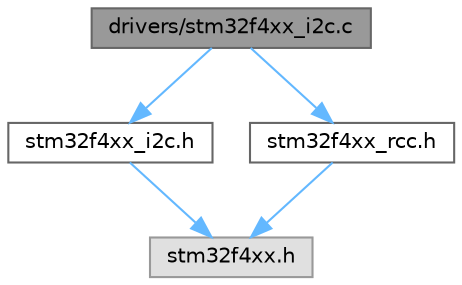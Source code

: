 digraph "drivers/stm32f4xx_i2c.c"
{
 // LATEX_PDF_SIZE
  bgcolor="transparent";
  edge [fontname=Helvetica,fontsize=10,labelfontname=Helvetica,labelfontsize=10];
  node [fontname=Helvetica,fontsize=10,shape=box,height=0.2,width=0.4];
  Node1 [id="Node000001",label="drivers/stm32f4xx_i2c.c",height=0.2,width=0.4,color="gray40", fillcolor="grey60", style="filled", fontcolor="black",tooltip="This file provides firmware functions to manage the following functionalities of the Inter-integrated..."];
  Node1 -> Node2 [id="edge5_Node000001_Node000002",color="steelblue1",style="solid",tooltip=" "];
  Node2 [id="Node000002",label="stm32f4xx_i2c.h",height=0.2,width=0.4,color="grey40", fillcolor="white", style="filled",URL="$stm32f4xx__i2c_8h.html",tooltip="This file contains all the functions prototypes for the I2C firmware library."];
  Node2 -> Node3 [id="edge6_Node000002_Node000003",color="steelblue1",style="solid",tooltip=" "];
  Node3 [id="Node000003",label="stm32f4xx.h",height=0.2,width=0.4,color="grey60", fillcolor="#E0E0E0", style="filled",tooltip=" "];
  Node1 -> Node4 [id="edge7_Node000001_Node000004",color="steelblue1",style="solid",tooltip=" "];
  Node4 [id="Node000004",label="stm32f4xx_rcc.h",height=0.2,width=0.4,color="grey40", fillcolor="white", style="filled",URL="$stm32f4xx__rcc_8h.html",tooltip="This file contains all the functions prototypes for the RCC firmware library."];
  Node4 -> Node3 [id="edge8_Node000004_Node000003",color="steelblue1",style="solid",tooltip=" "];
}
